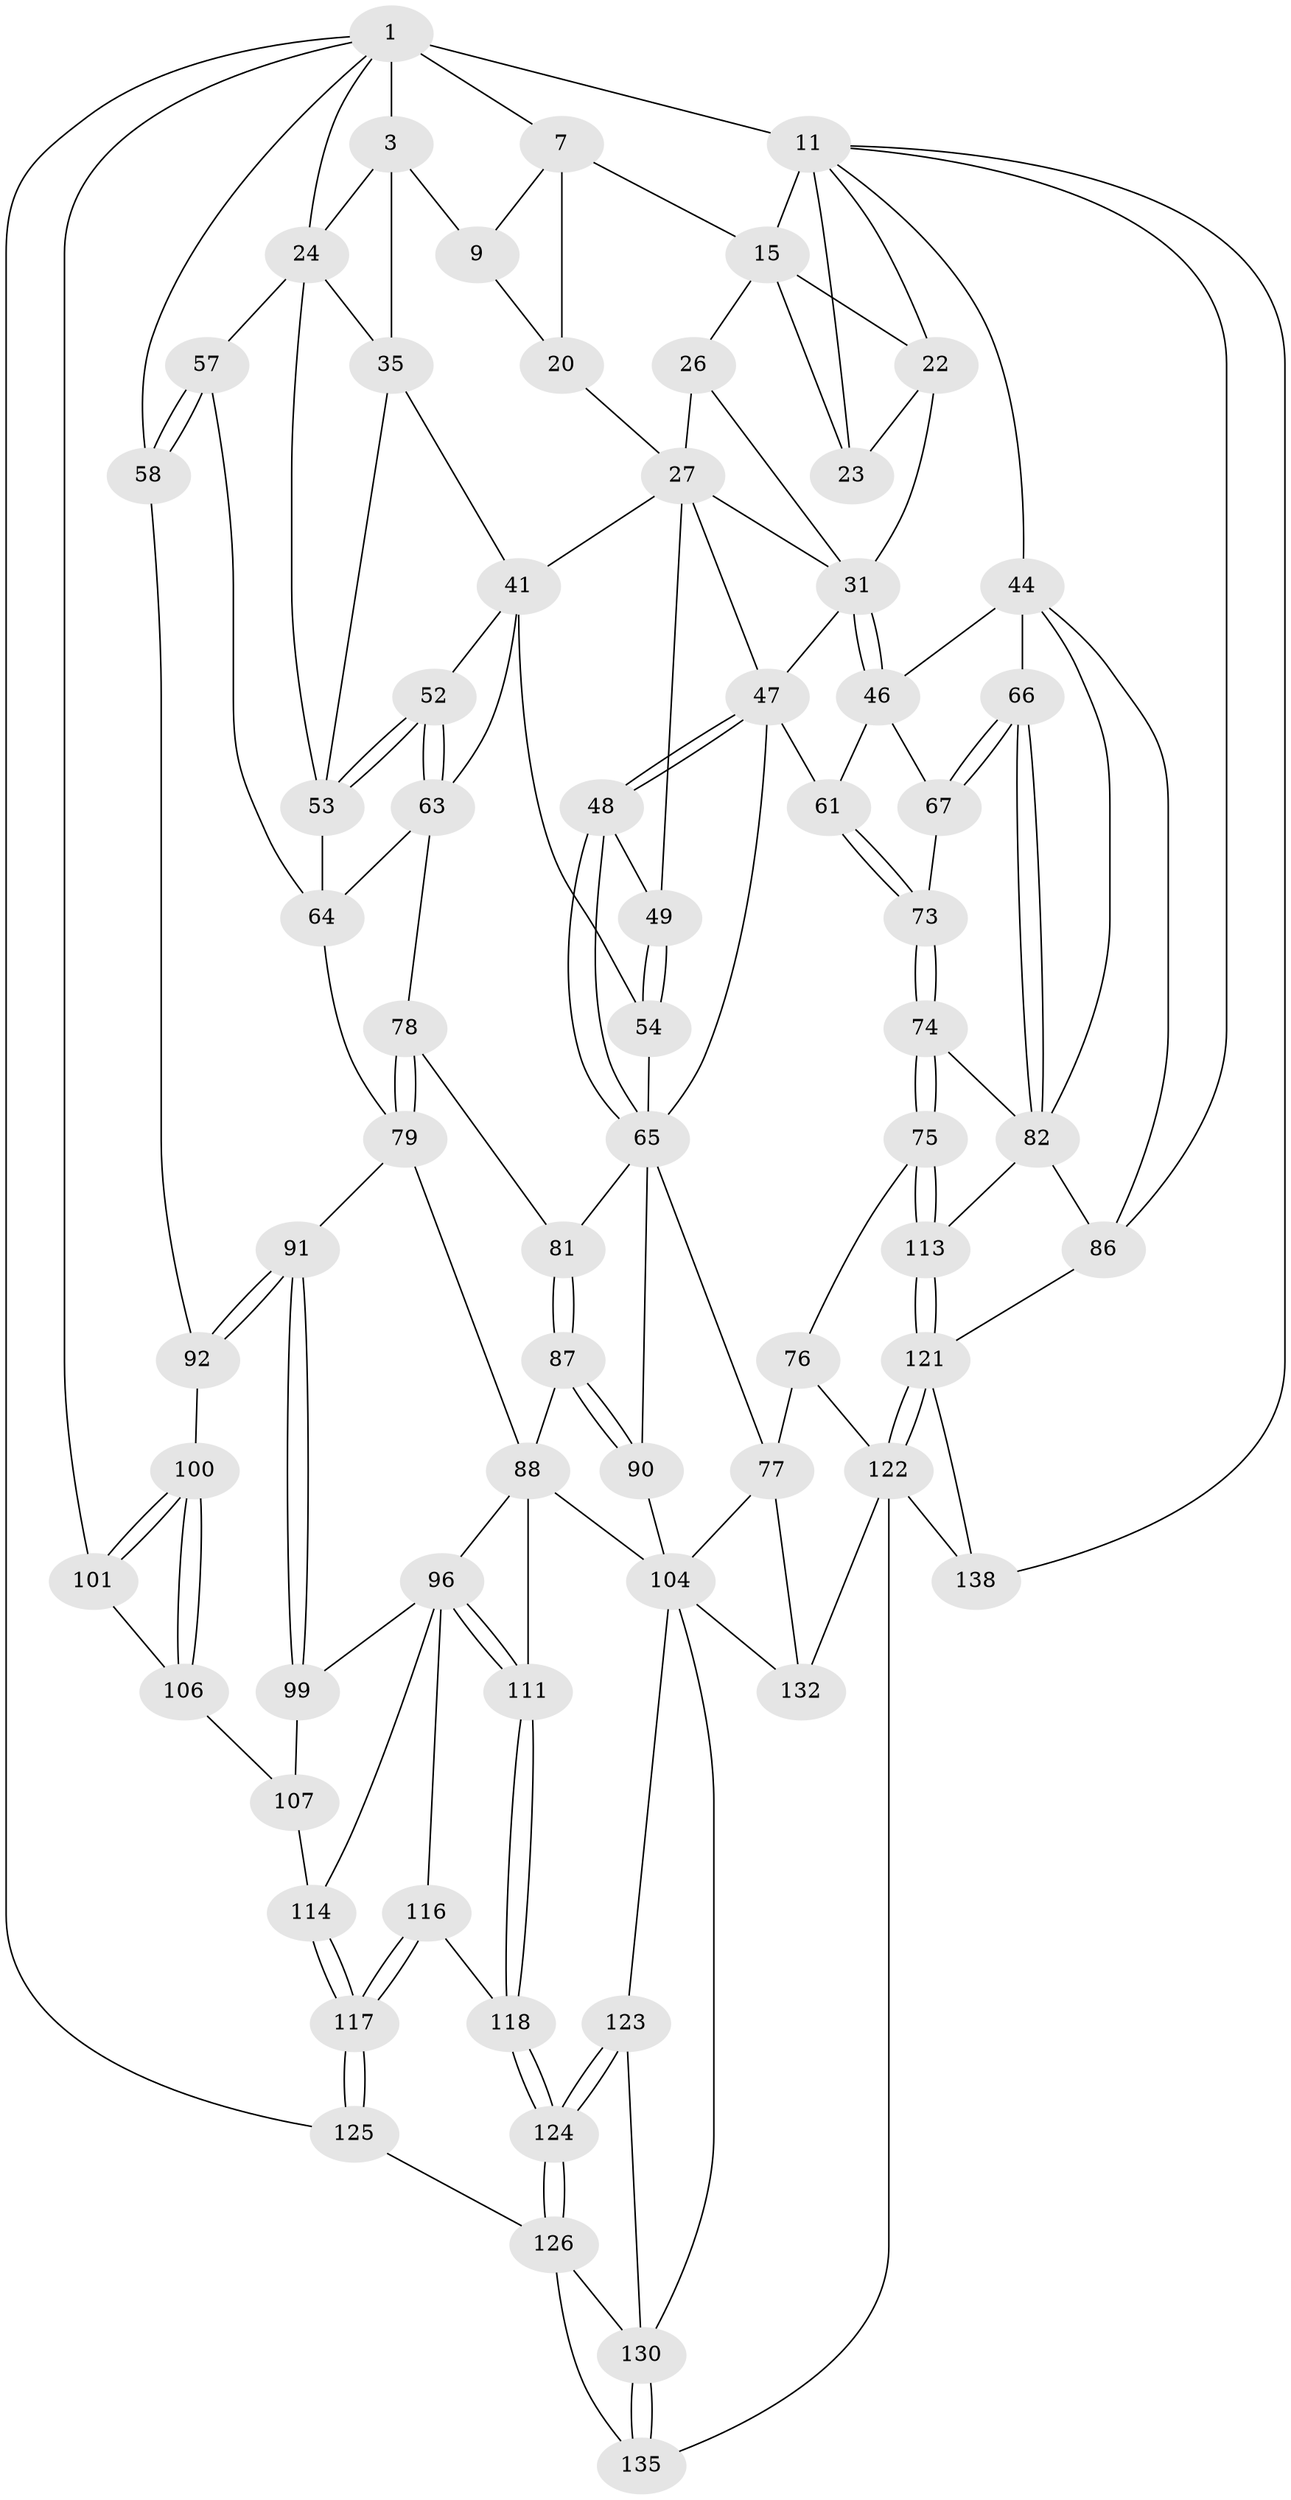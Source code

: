 // original degree distribution, {3: 0.021739130434782608, 4: 0.2318840579710145, 5: 0.5144927536231884, 6: 0.2318840579710145}
// Generated by graph-tools (version 1.1) at 2025/17/03/09/25 04:17:03]
// undirected, 69 vertices, 160 edges
graph export_dot {
graph [start="1"]
  node [color=gray90,style=filled];
  1 [pos="+0.3803273930008773+0",super="+6+2"];
  3 [pos="+0.16056513797914762+0.08698850911079521",super="+4"];
  7 [pos="+0.5320137282516776+0",super="+8+14"];
  9 [pos="+0.37771327355472184+0.23423948047286566"];
  11 [pos="+1+0",super="+12"];
  15 [pos="+0.7838549597809824+0.10504283427384613",super="+21+16"];
  20 [pos="+0.5989321561257477+0.13272836942713112",super="+28"];
  22 [pos="+0.859895882724838+0.16383763481271787",super="+30"];
  23 [pos="+0.9037430815729632+0.15879856349498267"];
  24 [pos="+0.06043898409218975+0.1487136093794459",super="+37"];
  26 [pos="+0.7633147212060876+0.15346490520789394",super="+34"];
  27 [pos="+0.6023331094201749+0.14840549728920854",super="+38"];
  31 [pos="+0.8302527801448573+0.35189500034303384",super="+32"];
  35 [pos="+0.30900638884262094+0.2402220743843827",super="+36+42"];
  41 [pos="+0.3575714044622488+0.25946426227897423",super="+51"];
  44 [pos="+1+0.3761524389981679",super="+84+45"];
  46 [pos="+0.8753237055317055+0.3941024254314024",super="+60"];
  47 [pos="+0.6315988938781628+0.41547220997922646",super="+50"];
  48 [pos="+0.6019912756031297+0.4577554561976777"];
  49 [pos="+0.5540898052464096+0.45001473227273747"];
  52 [pos="+0.2545303044725926+0.4785253353659028"];
  53 [pos="+0.20139148341772306+0.44258696075842935",super="+59"];
  54 [pos="+0.438153798079152+0.5205855524050134"];
  57 [pos="+0+0.4326922657270454"];
  58 [pos="+0+0.43960691869858026"];
  61 [pos="+0.7379072575539133+0.5375003213587475"];
  63 [pos="+0.25036789735081866+0.5067576892458103",super="+68"];
  64 [pos="+0.18739418765803245+0.5412510365545431",super="+72"];
  65 [pos="+0.6345671929296539+0.5297267816610469",super="+69"];
  66 [pos="+0.9280986601445339+0.608922220315948"];
  67 [pos="+0.8472356660572+0.5730326681084582"];
  73 [pos="+0.7822942870429376+0.5964076163296235"];
  74 [pos="+0.7592897476114684+0.7061019870412881"];
  75 [pos="+0.7470637136262701+0.7232335594470374"];
  76 [pos="+0.745733049896569+0.7234859514361573",super="+119"];
  77 [pos="+0.6900042395363379+0.7224346478451488",super="+103"];
  78 [pos="+0.3070153781195384+0.5922431629784929"];
  79 [pos="+0.15104794777244923+0.648182805616195",super="+80"];
  81 [pos="+0.3161889053144027+0.6207321922546775"];
  82 [pos="+0.9366083140897861+0.6188729147410338",super="+83"];
  86 [pos="+1+0.9135608209532383",super="+94"];
  87 [pos="+0.31687550616835697+0.6350474229031667"];
  88 [pos="+0.2902149864478399+0.6997945800694905",super="+89+110"];
  90 [pos="+0.4677661374280704+0.698148817524079"];
  91 [pos="+0.11179618796147917+0.6793524161552212"];
  92 [pos="+0.061810776049034094+0.6943268227247343",super="+93"];
  96 [pos="+0.20391847560550427+0.7467447349319272",super="+97"];
  99 [pos="+0.11417247191277066+0.7202285192553652"];
  100 [pos="+0+0.6229712345852693"];
  101 [pos="+0+0.8769350155122924"];
  104 [pos="+0.5451441995163825+0.8090459333714235",super="+129+105"];
  106 [pos="+0.03855439523642551+0.726859423244338",super="+109"];
  107 [pos="+0.11392747788079267+0.7210610091923014",super="+108+115"];
  111 [pos="+0.2637449452169722+0.7942304895838468"];
  113 [pos="+0.8295983758113222+0.8007166844958096"];
  114 [pos="+0.10066909161342422+0.8318677693336894"];
  116 [pos="+0.21184296753405013+0.8237144620451544"];
  117 [pos="+0.12216385012161611+0.9174568579811413"];
  118 [pos="+0.2339725986540209+0.8248019180055473"];
  121 [pos="+0.8592335063079088+0.8652454086045819",super="+128"];
  122 [pos="+0.7633408168426474+0.9536926132800245",super="+134"];
  123 [pos="+0.37757201049967026+0.7982274551003802"];
  124 [pos="+0.2776765798506959+0.9247713749806915"];
  125 [pos="+0.09895512446508378+1"];
  126 [pos="+0.24628831659060813+1",super="+127"];
  130 [pos="+0.45542216682608133+0.9139486286589884",super="+131"];
  132 [pos="+0.6369036065927746+0.8670132267588645",super="+133"];
  135 [pos="+0.4028377958812719+1"];
  138 [pos="+0.7927282138115221+1"];
  1 -- 11 [weight=3];
  1 -- 7;
  1 -- 3;
  1 -- 101;
  1 -- 24;
  1 -- 58;
  1 -- 125;
  3 -- 24;
  3 -- 9;
  3 -- 35 [weight=2];
  7 -- 9;
  7 -- 20 [weight=2];
  7 -- 15;
  9 -- 20;
  11 -- 15 [weight=2];
  11 -- 138;
  11 -- 44;
  11 -- 86;
  11 -- 23;
  11 -- 22;
  15 -- 26;
  15 -- 22;
  15 -- 23;
  20 -- 27;
  22 -- 23;
  22 -- 31;
  24 -- 57;
  24 -- 35;
  24 -- 53;
  26 -- 27 [weight=2];
  26 -- 31;
  27 -- 49;
  27 -- 41;
  27 -- 47;
  27 -- 31;
  31 -- 46;
  31 -- 46;
  31 -- 47;
  35 -- 53;
  35 -- 41;
  41 -- 52;
  41 -- 54;
  41 -- 63;
  44 -- 82;
  44 -- 86;
  44 -- 66;
  44 -- 46;
  46 -- 67;
  46 -- 61;
  47 -- 48;
  47 -- 48;
  47 -- 65;
  47 -- 61;
  48 -- 49;
  48 -- 65;
  48 -- 65;
  49 -- 54;
  49 -- 54;
  52 -- 53;
  52 -- 53;
  52 -- 63;
  52 -- 63;
  53 -- 64;
  54 -- 65;
  57 -- 58;
  57 -- 58;
  57 -- 64;
  58 -- 92;
  61 -- 73;
  61 -- 73;
  63 -- 64;
  63 -- 78;
  64 -- 79;
  65 -- 81;
  65 -- 90;
  65 -- 77;
  66 -- 67;
  66 -- 67;
  66 -- 82;
  66 -- 82;
  67 -- 73;
  73 -- 74;
  73 -- 74;
  74 -- 75;
  74 -- 75;
  74 -- 82;
  75 -- 76;
  75 -- 113;
  75 -- 113;
  76 -- 77 [weight=2];
  76 -- 122;
  77 -- 104;
  77 -- 132;
  78 -- 79;
  78 -- 79;
  78 -- 81;
  79 -- 88;
  79 -- 91;
  81 -- 87;
  81 -- 87;
  82 -- 113;
  82 -- 86;
  86 -- 121;
  87 -- 88;
  87 -- 90;
  87 -- 90;
  88 -- 96;
  88 -- 104;
  88 -- 111;
  90 -- 104;
  91 -- 92;
  91 -- 92;
  91 -- 99;
  91 -- 99;
  92 -- 100;
  96 -- 111;
  96 -- 111;
  96 -- 114;
  96 -- 99;
  96 -- 116;
  99 -- 107;
  100 -- 101;
  100 -- 101;
  100 -- 106;
  100 -- 106;
  101 -- 106;
  104 -- 130;
  104 -- 132;
  104 -- 123;
  106 -- 107;
  107 -- 114;
  111 -- 118;
  111 -- 118;
  113 -- 121;
  113 -- 121;
  114 -- 117;
  114 -- 117;
  116 -- 117;
  116 -- 117;
  116 -- 118;
  117 -- 125;
  117 -- 125;
  118 -- 124;
  118 -- 124;
  121 -- 122;
  121 -- 122;
  121 -- 138;
  122 -- 135;
  122 -- 132 [weight=2];
  122 -- 138;
  123 -- 124;
  123 -- 124;
  123 -- 130;
  124 -- 126;
  124 -- 126;
  125 -- 126;
  126 -- 130;
  126 -- 135;
  130 -- 135;
  130 -- 135;
}
